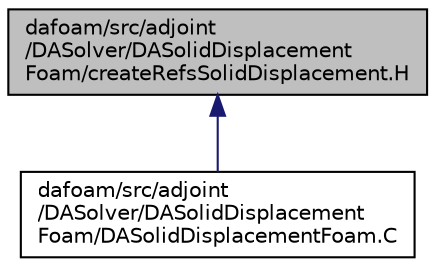 digraph "dafoam/src/adjoint/DASolver/DASolidDisplacementFoam/createRefsSolidDisplacement.H"
{
  bgcolor="transparent";
  edge [fontname="Helvetica",fontsize="10",labelfontname="Helvetica",labelfontsize="10"];
  node [fontname="Helvetica",fontsize="10",shape=record];
  Node1 [label="dafoam/src/adjoint\l/DASolver/DASolidDisplacement\lFoam/createRefsSolidDisplacement.H",height=0.2,width=0.4,color="black", fillcolor="grey75", style="filled", fontcolor="black"];
  Node1 -> Node2 [dir="back",color="midnightblue",fontsize="10",style="solid",fontname="Helvetica"];
  Node2 [label="dafoam/src/adjoint\l/DASolver/DASolidDisplacement\lFoam/DASolidDisplacementFoam.C",height=0.2,width=0.4,color="black",URL="$DASolidDisplacementFoam_8C.html"];
}
